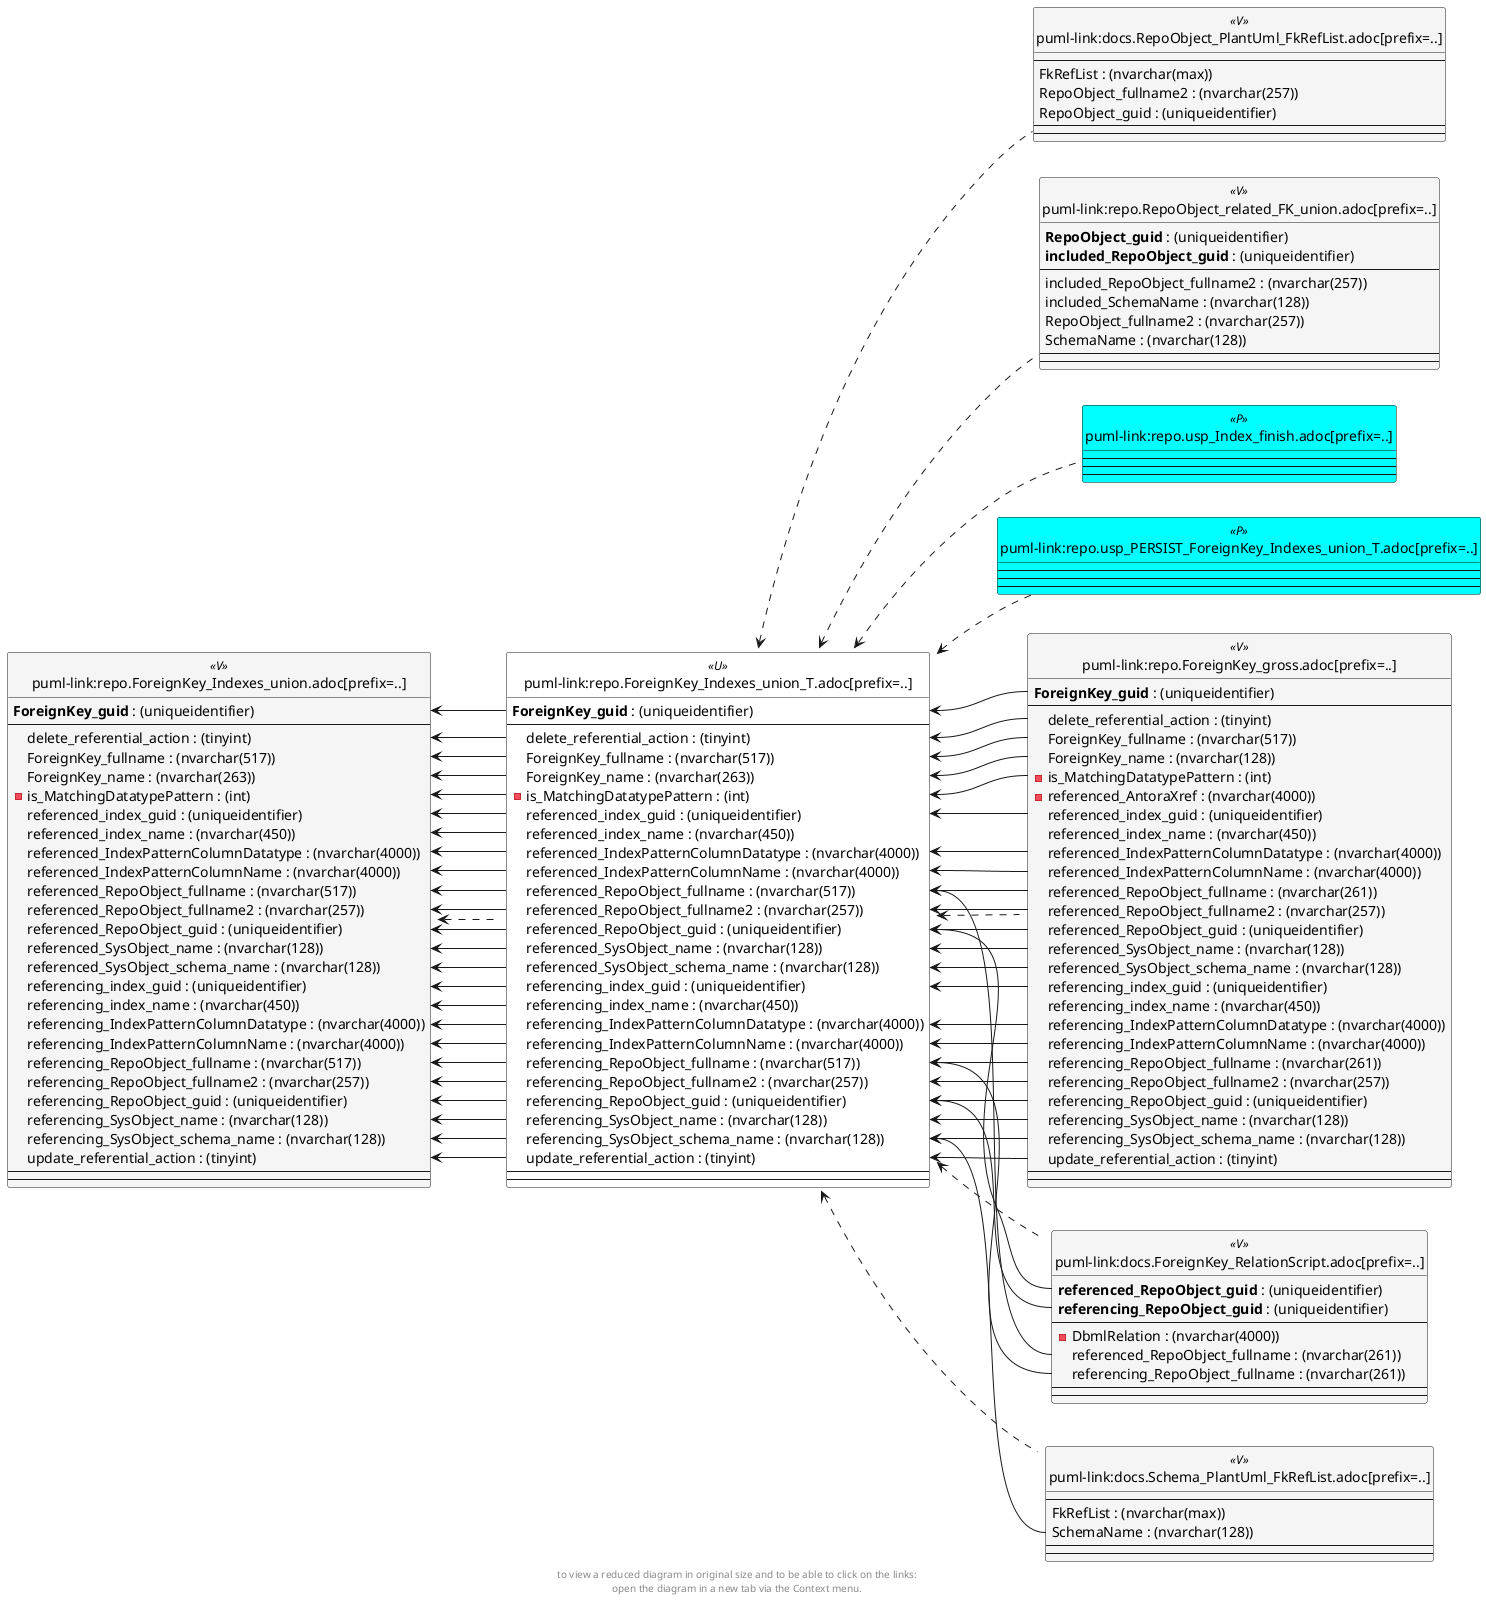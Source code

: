@startuml
left to right direction
'top to bottom direction
hide circle
'avoide "." issues:
set namespaceSeparator none


skinparam class {
  BackgroundColor White
  BackgroundColor<<FN>> Yellow
  BackgroundColor<<FS>> Yellow
  BackgroundColor<<FT>> LightGray
  BackgroundColor<<IF>> Yellow
  BackgroundColor<<IS>> Yellow
  BackgroundColor<<P>> Aqua
  BackgroundColor<<PC>> Aqua
  BackgroundColor<<SN>> Yellow
  BackgroundColor<<SO>> SlateBlue
  BackgroundColor<<TF>> LightGray
  BackgroundColor<<TR>> Tomato
  BackgroundColor<<U>> White
  BackgroundColor<<V>> WhiteSmoke
  BackgroundColor<<X>> Aqua
}


entity "puml-link:docs.ForeignKey_RelationScript.adoc[prefix=..]" as docs.ForeignKey_RelationScript << V >> {
  **referenced_RepoObject_guid** : (uniqueidentifier)
  **referencing_RepoObject_guid** : (uniqueidentifier)
  --
  - DbmlRelation : (nvarchar(4000))
  referenced_RepoObject_fullname : (nvarchar(261))
  referencing_RepoObject_fullname : (nvarchar(261))
  --
  --
}

entity "puml-link:docs.RepoObject_PlantUml_FkRefList.adoc[prefix=..]" as docs.RepoObject_PlantUml_FkRefList << V >> {
  --
  FkRefList : (nvarchar(max))
  RepoObject_fullname2 : (nvarchar(257))
  RepoObject_guid : (uniqueidentifier)
  --
  --
}

entity "puml-link:docs.Schema_PlantUml_FkRefList.adoc[prefix=..]" as docs.Schema_PlantUml_FkRefList << V >> {
  --
  FkRefList : (nvarchar(max))
  SchemaName : (nvarchar(128))
  --
  --
}

entity "puml-link:repo.ForeignKey_gross.adoc[prefix=..]" as repo.ForeignKey_gross << V >> {
  **ForeignKey_guid** : (uniqueidentifier)
  --
  delete_referential_action : (tinyint)
  ForeignKey_fullname : (nvarchar(517))
  ForeignKey_name : (nvarchar(128))
  - is_MatchingDatatypePattern : (int)
  - referenced_AntoraXref : (nvarchar(4000))
  referenced_index_guid : (uniqueidentifier)
  referenced_index_name : (nvarchar(450))
  referenced_IndexPatternColumnDatatype : (nvarchar(4000))
  referenced_IndexPatternColumnName : (nvarchar(4000))
  referenced_RepoObject_fullname : (nvarchar(261))
  referenced_RepoObject_fullname2 : (nvarchar(257))
  referenced_RepoObject_guid : (uniqueidentifier)
  referenced_SysObject_name : (nvarchar(128))
  referenced_SysObject_schema_name : (nvarchar(128))
  referencing_index_guid : (uniqueidentifier)
  referencing_index_name : (nvarchar(450))
  referencing_IndexPatternColumnDatatype : (nvarchar(4000))
  referencing_IndexPatternColumnName : (nvarchar(4000))
  referencing_RepoObject_fullname : (nvarchar(261))
  referencing_RepoObject_fullname2 : (nvarchar(257))
  referencing_RepoObject_guid : (uniqueidentifier)
  referencing_SysObject_name : (nvarchar(128))
  referencing_SysObject_schema_name : (nvarchar(128))
  update_referential_action : (tinyint)
  --
  --
}

entity "puml-link:repo.ForeignKey_Indexes_union.adoc[prefix=..]" as repo.ForeignKey_Indexes_union << V >> {
  **ForeignKey_guid** : (uniqueidentifier)
  --
  delete_referential_action : (tinyint)
  ForeignKey_fullname : (nvarchar(517))
  ForeignKey_name : (nvarchar(263))
  - is_MatchingDatatypePattern : (int)
  referenced_index_guid : (uniqueidentifier)
  referenced_index_name : (nvarchar(450))
  referenced_IndexPatternColumnDatatype : (nvarchar(4000))
  referenced_IndexPatternColumnName : (nvarchar(4000))
  referenced_RepoObject_fullname : (nvarchar(517))
  referenced_RepoObject_fullname2 : (nvarchar(257))
  referenced_RepoObject_guid : (uniqueidentifier)
  referenced_SysObject_name : (nvarchar(128))
  referenced_SysObject_schema_name : (nvarchar(128))
  referencing_index_guid : (uniqueidentifier)
  referencing_index_name : (nvarchar(450))
  referencing_IndexPatternColumnDatatype : (nvarchar(4000))
  referencing_IndexPatternColumnName : (nvarchar(4000))
  referencing_RepoObject_fullname : (nvarchar(517))
  referencing_RepoObject_fullname2 : (nvarchar(257))
  referencing_RepoObject_guid : (uniqueidentifier)
  referencing_SysObject_name : (nvarchar(128))
  referencing_SysObject_schema_name : (nvarchar(128))
  update_referential_action : (tinyint)
  --
  --
}

entity "puml-link:repo.ForeignKey_Indexes_union_T.adoc[prefix=..]" as repo.ForeignKey_Indexes_union_T << U >> {
  **ForeignKey_guid** : (uniqueidentifier)
  --
  delete_referential_action : (tinyint)
  ForeignKey_fullname : (nvarchar(517))
  ForeignKey_name : (nvarchar(263))
  - is_MatchingDatatypePattern : (int)
  referenced_index_guid : (uniqueidentifier)
  referenced_index_name : (nvarchar(450))
  referenced_IndexPatternColumnDatatype : (nvarchar(4000))
  referenced_IndexPatternColumnName : (nvarchar(4000))
  referenced_RepoObject_fullname : (nvarchar(517))
  referenced_RepoObject_fullname2 : (nvarchar(257))
  referenced_RepoObject_guid : (uniqueidentifier)
  referenced_SysObject_name : (nvarchar(128))
  referenced_SysObject_schema_name : (nvarchar(128))
  referencing_index_guid : (uniqueidentifier)
  referencing_index_name : (nvarchar(450))
  referencing_IndexPatternColumnDatatype : (nvarchar(4000))
  referencing_IndexPatternColumnName : (nvarchar(4000))
  referencing_RepoObject_fullname : (nvarchar(517))
  referencing_RepoObject_fullname2 : (nvarchar(257))
  referencing_RepoObject_guid : (uniqueidentifier)
  referencing_SysObject_name : (nvarchar(128))
  referencing_SysObject_schema_name : (nvarchar(128))
  update_referential_action : (tinyint)
  --
  --
}

entity "puml-link:repo.RepoObject_related_FK_union.adoc[prefix=..]" as repo.RepoObject_related_FK_union << V >> {
  **RepoObject_guid** : (uniqueidentifier)
  **included_RepoObject_guid** : (uniqueidentifier)
  --
  included_RepoObject_fullname2 : (nvarchar(257))
  included_SchemaName : (nvarchar(128))
  RepoObject_fullname2 : (nvarchar(257))
  SchemaName : (nvarchar(128))
  --
  --
}

entity "puml-link:repo.usp_Index_finish.adoc[prefix=..]" as repo.usp_Index_finish << P >> {
  --
  --
  --
}

entity "puml-link:repo.usp_PERSIST_ForeignKey_Indexes_union_T.adoc[prefix=..]" as repo.usp_PERSIST_ForeignKey_Indexes_union_T << P >> {
  --
  --
  --
}

repo.ForeignKey_Indexes_union <.. repo.ForeignKey_Indexes_union_T
repo.ForeignKey_Indexes_union_T <.. docs.RepoObject_PlantUml_FkRefList
repo.ForeignKey_Indexes_union_T <.. repo.usp_PERSIST_ForeignKey_Indexes_union_T
repo.ForeignKey_Indexes_union_T <.. repo.RepoObject_related_FK_union
repo.ForeignKey_Indexes_union_T <.. docs.Schema_PlantUml_FkRefList
repo.ForeignKey_Indexes_union_T <.. repo.usp_Index_finish
repo.ForeignKey_Indexes_union_T <.. repo.ForeignKey_gross
repo.ForeignKey_Indexes_union_T <.. docs.ForeignKey_RelationScript
repo.ForeignKey_Indexes_union::delete_referential_action <-- repo.ForeignKey_Indexes_union_T::delete_referential_action
repo.ForeignKey_Indexes_union::ForeignKey_fullname <-- repo.ForeignKey_Indexes_union_T::ForeignKey_fullname
repo.ForeignKey_Indexes_union::ForeignKey_guid <-- repo.ForeignKey_Indexes_union_T::ForeignKey_guid
repo.ForeignKey_Indexes_union::ForeignKey_name <-- repo.ForeignKey_Indexes_union_T::ForeignKey_name
repo.ForeignKey_Indexes_union::is_MatchingDatatypePattern <-- repo.ForeignKey_Indexes_union_T::is_MatchingDatatypePattern
repo.ForeignKey_Indexes_union::referenced_index_guid <-- repo.ForeignKey_Indexes_union_T::referenced_index_guid
repo.ForeignKey_Indexes_union::referenced_index_name <-- repo.ForeignKey_Indexes_union_T::referenced_index_name
repo.ForeignKey_Indexes_union::referenced_IndexPatternColumnDatatype <-- repo.ForeignKey_Indexes_union_T::referenced_IndexPatternColumnDatatype
repo.ForeignKey_Indexes_union::referenced_IndexPatternColumnName <-- repo.ForeignKey_Indexes_union_T::referenced_IndexPatternColumnName
repo.ForeignKey_Indexes_union::referenced_RepoObject_fullname <-- repo.ForeignKey_Indexes_union_T::referenced_RepoObject_fullname
repo.ForeignKey_Indexes_union::referenced_RepoObject_fullname2 <-- repo.ForeignKey_Indexes_union_T::referenced_RepoObject_fullname2
repo.ForeignKey_Indexes_union::referenced_RepoObject_guid <-- repo.ForeignKey_Indexes_union_T::referenced_RepoObject_guid
repo.ForeignKey_Indexes_union::referenced_SysObject_name <-- repo.ForeignKey_Indexes_union_T::referenced_SysObject_name
repo.ForeignKey_Indexes_union::referenced_SysObject_schema_name <-- repo.ForeignKey_Indexes_union_T::referenced_SysObject_schema_name
repo.ForeignKey_Indexes_union::referencing_index_guid <-- repo.ForeignKey_Indexes_union_T::referencing_index_guid
repo.ForeignKey_Indexes_union::referencing_index_name <-- repo.ForeignKey_Indexes_union_T::referencing_index_name
repo.ForeignKey_Indexes_union::referencing_IndexPatternColumnDatatype <-- repo.ForeignKey_Indexes_union_T::referencing_IndexPatternColumnDatatype
repo.ForeignKey_Indexes_union::referencing_IndexPatternColumnName <-- repo.ForeignKey_Indexes_union_T::referencing_IndexPatternColumnName
repo.ForeignKey_Indexes_union::referencing_RepoObject_fullname <-- repo.ForeignKey_Indexes_union_T::referencing_RepoObject_fullname
repo.ForeignKey_Indexes_union::referencing_RepoObject_fullname2 <-- repo.ForeignKey_Indexes_union_T::referencing_RepoObject_fullname2
repo.ForeignKey_Indexes_union::referencing_RepoObject_guid <-- repo.ForeignKey_Indexes_union_T::referencing_RepoObject_guid
repo.ForeignKey_Indexes_union::referencing_SysObject_name <-- repo.ForeignKey_Indexes_union_T::referencing_SysObject_name
repo.ForeignKey_Indexes_union::referencing_SysObject_schema_name <-- repo.ForeignKey_Indexes_union_T::referencing_SysObject_schema_name
repo.ForeignKey_Indexes_union::update_referential_action <-- repo.ForeignKey_Indexes_union_T::update_referential_action
repo.ForeignKey_Indexes_union_T::delete_referential_action <-- repo.ForeignKey_gross::delete_referential_action
repo.ForeignKey_Indexes_union_T::ForeignKey_fullname <-- repo.ForeignKey_gross::ForeignKey_fullname
repo.ForeignKey_Indexes_union_T::ForeignKey_guid <-- repo.ForeignKey_gross::ForeignKey_guid
repo.ForeignKey_Indexes_union_T::ForeignKey_name <-- repo.ForeignKey_gross::ForeignKey_name
repo.ForeignKey_Indexes_union_T::is_MatchingDatatypePattern <-- repo.ForeignKey_gross::is_MatchingDatatypePattern
repo.ForeignKey_Indexes_union_T::referenced_index_guid <-- repo.ForeignKey_gross::referenced_index_guid
repo.ForeignKey_Indexes_union_T::referenced_IndexPatternColumnDatatype <-- repo.ForeignKey_gross::referenced_IndexPatternColumnDatatype
repo.ForeignKey_Indexes_union_T::referenced_IndexPatternColumnName <-- repo.ForeignKey_gross::referenced_IndexPatternColumnName
repo.ForeignKey_Indexes_union_T::referenced_RepoObject_fullname <-- docs.ForeignKey_RelationScript::referenced_RepoObject_fullname
repo.ForeignKey_Indexes_union_T::referenced_RepoObject_fullname <-- repo.ForeignKey_gross::referenced_RepoObject_fullname
repo.ForeignKey_Indexes_union_T::referenced_RepoObject_fullname2 <-- repo.ForeignKey_gross::referenced_RepoObject_fullname2
repo.ForeignKey_Indexes_union_T::referenced_RepoObject_guid <-- docs.ForeignKey_RelationScript::referenced_RepoObject_guid
repo.ForeignKey_Indexes_union_T::referenced_RepoObject_guid <-- repo.ForeignKey_gross::referenced_RepoObject_guid
repo.ForeignKey_Indexes_union_T::referenced_SysObject_name <-- repo.ForeignKey_gross::referenced_SysObject_name
repo.ForeignKey_Indexes_union_T::referenced_SysObject_schema_name <-- repo.ForeignKey_gross::referenced_SysObject_schema_name
repo.ForeignKey_Indexes_union_T::referencing_index_guid <-- repo.ForeignKey_gross::referencing_index_guid
repo.ForeignKey_Indexes_union_T::referencing_IndexPatternColumnDatatype <-- repo.ForeignKey_gross::referencing_IndexPatternColumnDatatype
repo.ForeignKey_Indexes_union_T::referencing_IndexPatternColumnName <-- repo.ForeignKey_gross::referencing_IndexPatternColumnName
repo.ForeignKey_Indexes_union_T::referencing_RepoObject_fullname <-- docs.ForeignKey_RelationScript::referencing_RepoObject_fullname
repo.ForeignKey_Indexes_union_T::referencing_RepoObject_fullname <-- repo.ForeignKey_gross::referencing_RepoObject_fullname
repo.ForeignKey_Indexes_union_T::referencing_RepoObject_fullname2 <-- repo.ForeignKey_gross::referencing_RepoObject_fullname2
repo.ForeignKey_Indexes_union_T::referencing_RepoObject_guid <-- docs.ForeignKey_RelationScript::referencing_RepoObject_guid
repo.ForeignKey_Indexes_union_T::referencing_RepoObject_guid <-- repo.ForeignKey_gross::referencing_RepoObject_guid
repo.ForeignKey_Indexes_union_T::referencing_SysObject_name <-- repo.ForeignKey_gross::referencing_SysObject_name
repo.ForeignKey_Indexes_union_T::referencing_SysObject_schema_name <-- repo.ForeignKey_gross::referencing_SysObject_schema_name
repo.ForeignKey_Indexes_union_T::referencing_SysObject_schema_name <-- docs.Schema_PlantUml_FkRefList::SchemaName
repo.ForeignKey_Indexes_union_T::update_referential_action <-- repo.ForeignKey_gross::update_referential_action
footer
to view a reduced diagram in original size and to be able to click on the links:
open the diagram in a new tab via the Context menu.
end footer

@enduml

